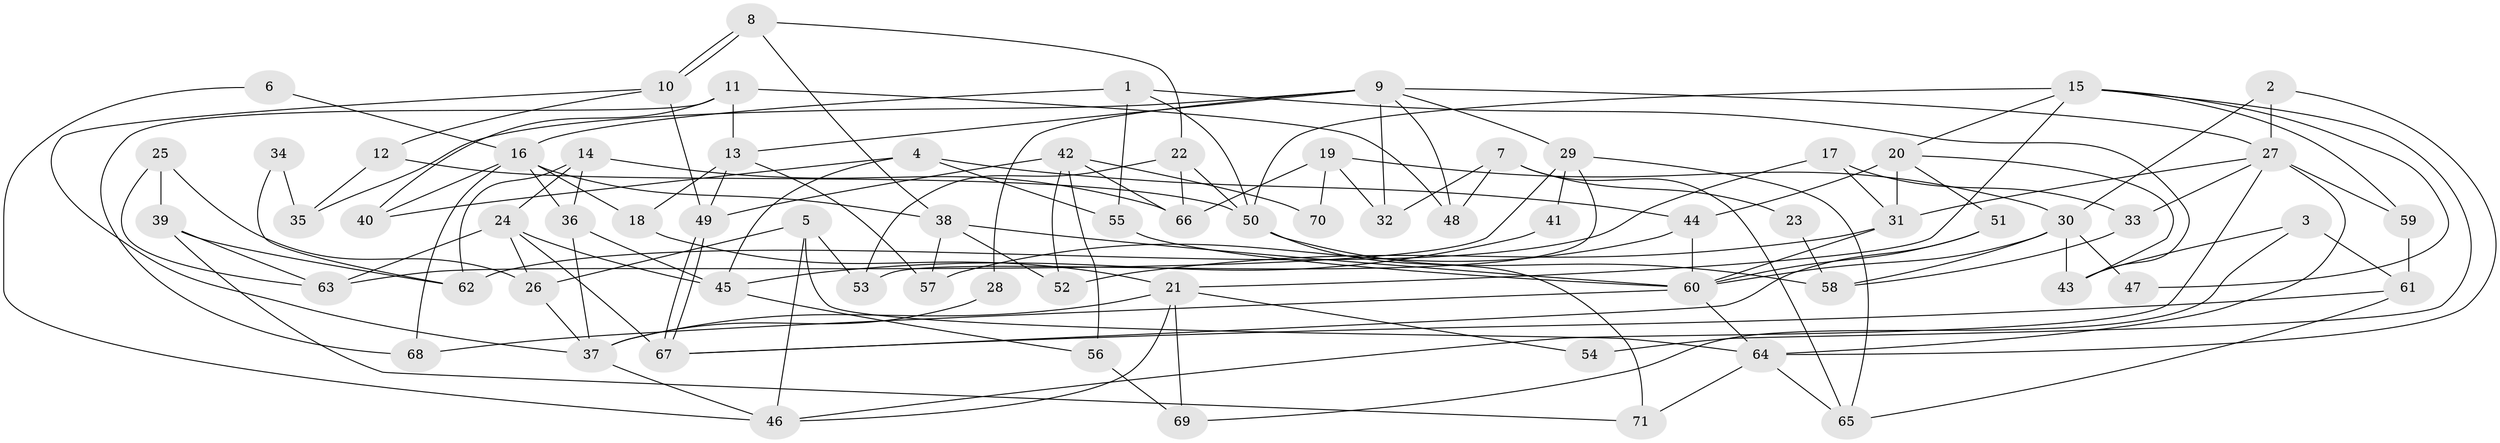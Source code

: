 // coarse degree distribution, {8: 0.046511627906976744, 13: 0.023255813953488372, 7: 0.16279069767441862, 5: 0.11627906976744186, 3: 0.2558139534883721, 4: 0.20930232558139536, 2: 0.13953488372093023, 6: 0.046511627906976744}
// Generated by graph-tools (version 1.1) at 2025/51/03/04/25 22:51:06]
// undirected, 71 vertices, 142 edges
graph export_dot {
  node [color=gray90,style=filled];
  1;
  2;
  3;
  4;
  5;
  6;
  7;
  8;
  9;
  10;
  11;
  12;
  13;
  14;
  15;
  16;
  17;
  18;
  19;
  20;
  21;
  22;
  23;
  24;
  25;
  26;
  27;
  28;
  29;
  30;
  31;
  32;
  33;
  34;
  35;
  36;
  37;
  38;
  39;
  40;
  41;
  42;
  43;
  44;
  45;
  46;
  47;
  48;
  49;
  50;
  51;
  52;
  53;
  54;
  55;
  56;
  57;
  58;
  59;
  60;
  61;
  62;
  63;
  64;
  65;
  66;
  67;
  68;
  69;
  70;
  71;
  1 -- 16;
  1 -- 55;
  1 -- 43;
  1 -- 50;
  2 -- 30;
  2 -- 64;
  2 -- 27;
  3 -- 61;
  3 -- 43;
  3 -- 69;
  4 -- 45;
  4 -- 40;
  4 -- 44;
  4 -- 55;
  5 -- 53;
  5 -- 64;
  5 -- 26;
  5 -- 46;
  6 -- 16;
  6 -- 46;
  7 -- 65;
  7 -- 32;
  7 -- 23;
  7 -- 48;
  8 -- 38;
  8 -- 10;
  8 -- 10;
  8 -- 22;
  9 -- 13;
  9 -- 27;
  9 -- 28;
  9 -- 29;
  9 -- 32;
  9 -- 35;
  9 -- 48;
  10 -- 37;
  10 -- 12;
  10 -- 49;
  11 -- 13;
  11 -- 48;
  11 -- 40;
  11 -- 68;
  12 -- 50;
  12 -- 35;
  13 -- 18;
  13 -- 49;
  13 -- 57;
  14 -- 36;
  14 -- 24;
  14 -- 62;
  14 -- 66;
  15 -- 20;
  15 -- 50;
  15 -- 21;
  15 -- 47;
  15 -- 54;
  15 -- 59;
  16 -- 38;
  16 -- 68;
  16 -- 18;
  16 -- 36;
  16 -- 40;
  17 -- 62;
  17 -- 31;
  17 -- 33;
  18 -- 21;
  19 -- 30;
  19 -- 66;
  19 -- 32;
  19 -- 70;
  20 -- 44;
  20 -- 51;
  20 -- 31;
  20 -- 43;
  21 -- 46;
  21 -- 37;
  21 -- 54;
  21 -- 69;
  22 -- 66;
  22 -- 50;
  22 -- 53;
  23 -- 58;
  24 -- 45;
  24 -- 26;
  24 -- 63;
  24 -- 67;
  25 -- 39;
  25 -- 26;
  25 -- 63;
  26 -- 37;
  27 -- 64;
  27 -- 31;
  27 -- 33;
  27 -- 46;
  27 -- 59;
  28 -- 37;
  29 -- 63;
  29 -- 41;
  29 -- 53;
  29 -- 65;
  30 -- 58;
  30 -- 43;
  30 -- 47;
  30 -- 60;
  31 -- 52;
  31 -- 60;
  33 -- 58;
  34 -- 62;
  34 -- 35;
  36 -- 37;
  36 -- 45;
  37 -- 46;
  38 -- 57;
  38 -- 60;
  38 -- 52;
  39 -- 71;
  39 -- 63;
  39 -- 62;
  41 -- 45;
  42 -- 49;
  42 -- 52;
  42 -- 56;
  42 -- 66;
  42 -- 70;
  44 -- 60;
  44 -- 57;
  45 -- 56;
  49 -- 67;
  49 -- 67;
  50 -- 58;
  50 -- 71;
  51 -- 67;
  51 -- 60;
  55 -- 60;
  56 -- 69;
  59 -- 61;
  60 -- 64;
  60 -- 68;
  61 -- 67;
  61 -- 65;
  64 -- 65;
  64 -- 71;
}
